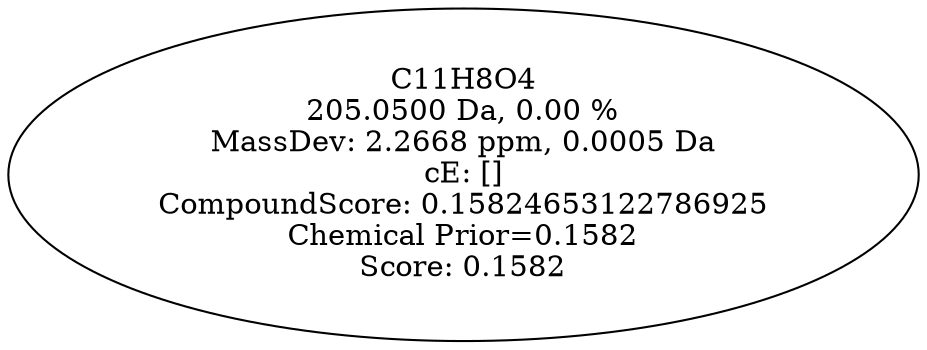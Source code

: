 strict digraph {
v1 [label="C11H8O4\n205.0500 Da, 0.00 %\nMassDev: 2.2668 ppm, 0.0005 Da\ncE: []\nCompoundScore: 0.15824653122786925\nChemical Prior=0.1582\nScore: 0.1582"];
}